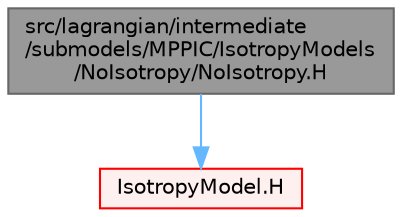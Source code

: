 digraph "src/lagrangian/intermediate/submodels/MPPIC/IsotropyModels/NoIsotropy/NoIsotropy.H"
{
 // LATEX_PDF_SIZE
  bgcolor="transparent";
  edge [fontname=Helvetica,fontsize=10,labelfontname=Helvetica,labelfontsize=10];
  node [fontname=Helvetica,fontsize=10,shape=box,height=0.2,width=0.4];
  Node1 [id="Node000001",label="src/lagrangian/intermediate\l/submodels/MPPIC/IsotropyModels\l/NoIsotropy/NoIsotropy.H",height=0.2,width=0.4,color="gray40", fillcolor="grey60", style="filled", fontcolor="black",tooltip=" "];
  Node1 -> Node2 [id="edge1_Node000001_Node000002",color="steelblue1",style="solid",tooltip=" "];
  Node2 [id="Node000002",label="IsotropyModel.H",height=0.2,width=0.4,color="red", fillcolor="#FFF0F0", style="filled",URL="$IsotropyModel_8H.html",tooltip=" "];
}
